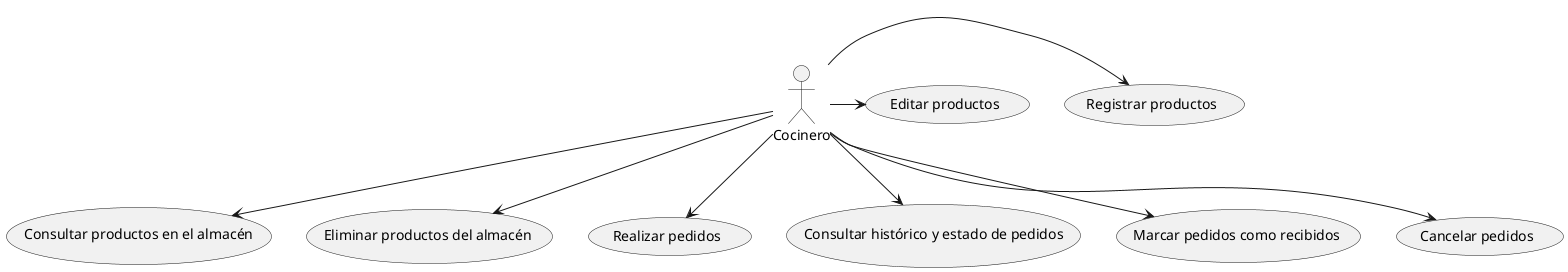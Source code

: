 @startuml

Cocinero -> (Registrar productos)
Cocinero --> (Consultar productos en el almacén)
Cocinero -> (Editar productos)
Cocinero --> (Eliminar productos del almacén)

Cocinero --> (Realizar pedidos)
Cocinero --> (Consultar histórico y estado de pedidos)
Cocinero --> (Marcar pedidos como recibidos)
Cocinero --> (Cancelar pedidos)
@enduml
